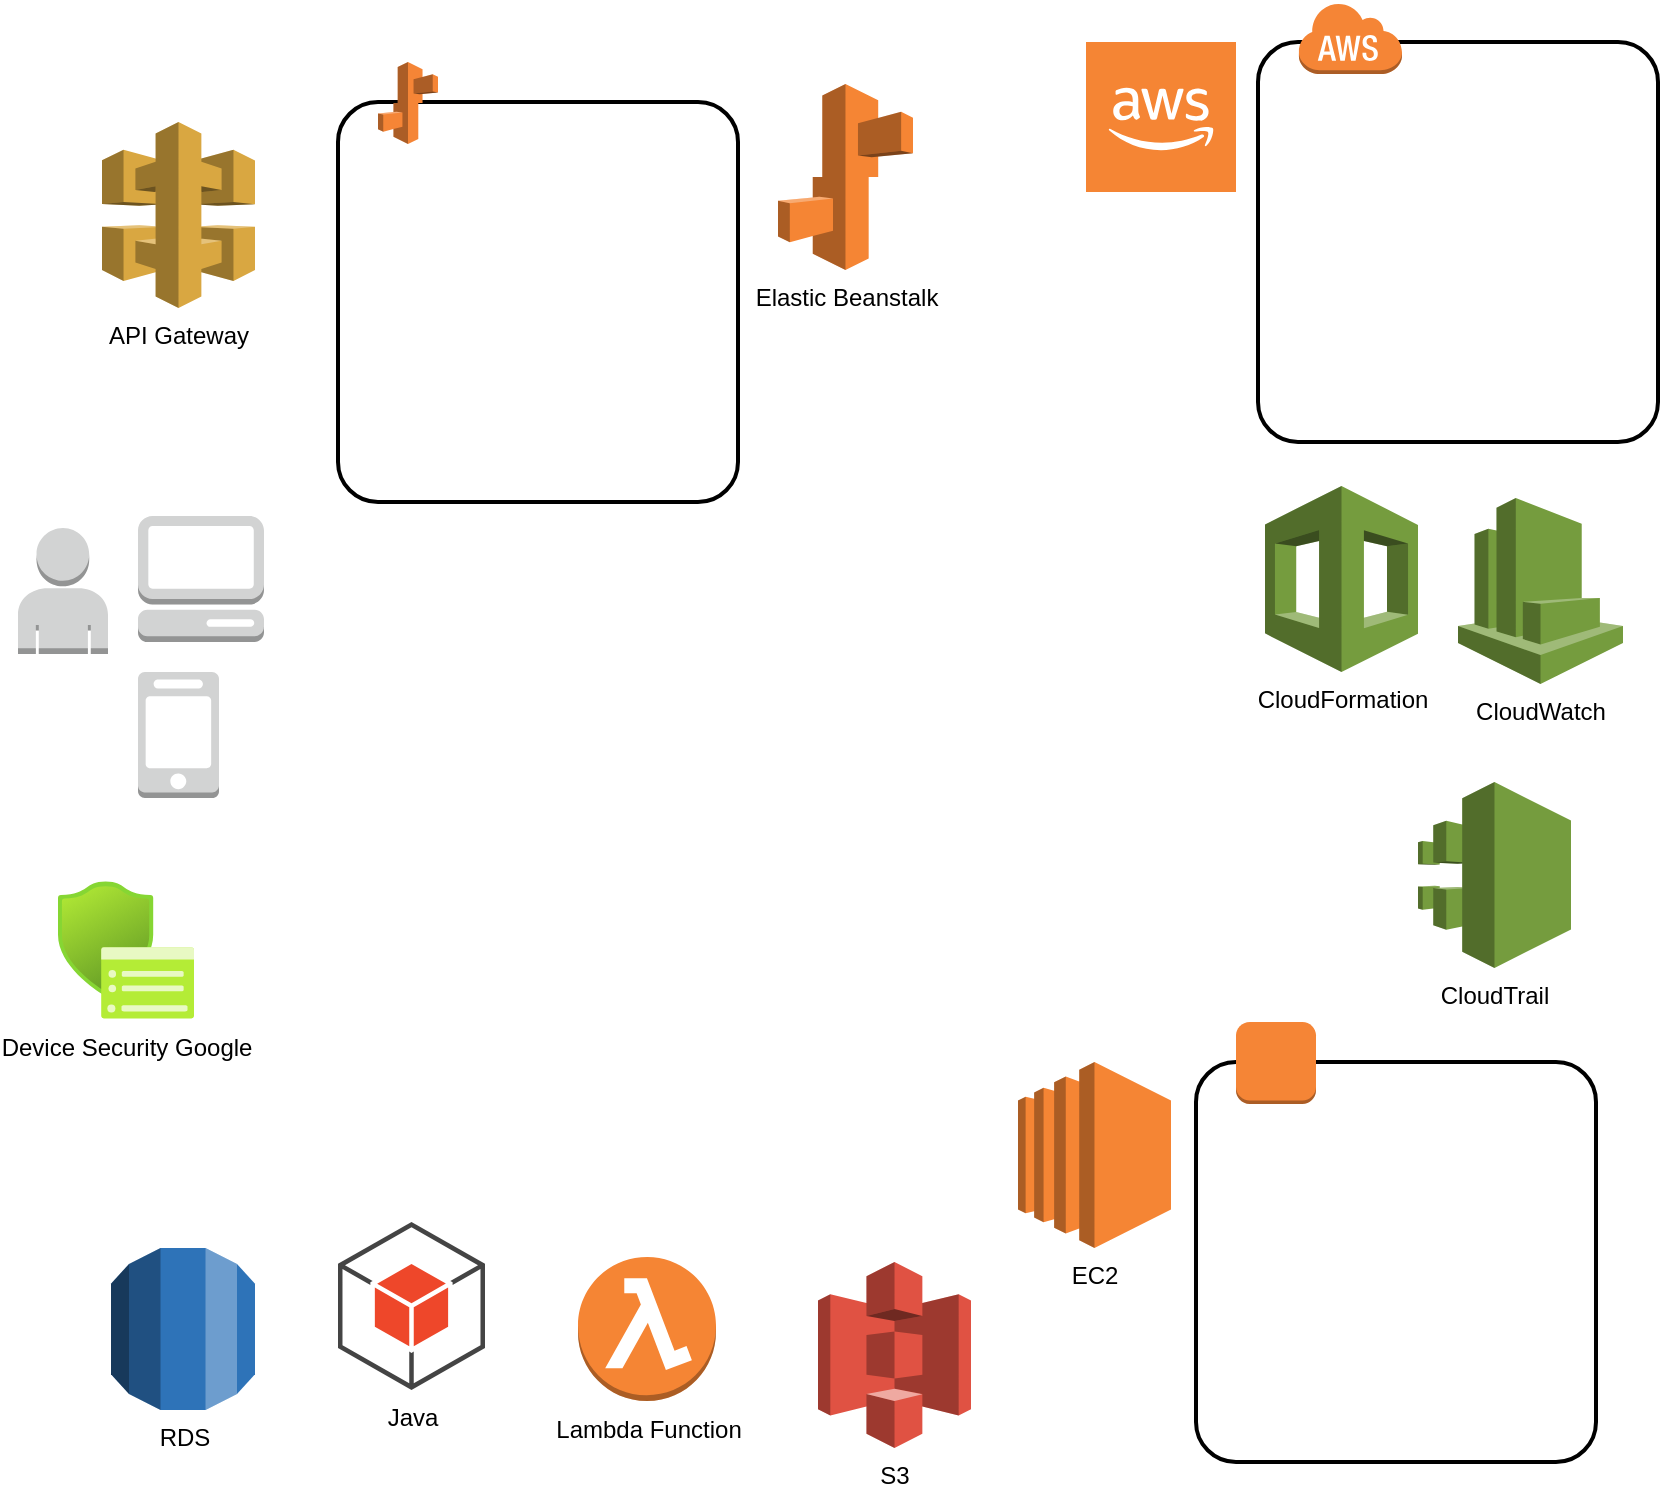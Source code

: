 <mxfile>
    <diagram id="7MBycEwTImdzIDAS4XAF" name="Page-1">
        <mxGraphModel dx="1873" dy="769" grid="1" gridSize="10" guides="1" tooltips="1" connect="1" arrows="1" fold="1" page="1" pageScale="1" pageWidth="827" pageHeight="1169" math="0" shadow="0">
            <root>
                <mxCell id="0"/>
                <mxCell id="1" parent="0"/>
                <mxCell id="2" value="API Gateway" style="outlineConnect=0;dashed=0;verticalLabelPosition=bottom;verticalAlign=top;align=center;html=1;shape=mxgraph.aws3.api_gateway;fillColor=#D9A741;gradientColor=none;" vertex="1" parent="1">
                    <mxGeometry x="42" y="60" width="76.5" height="93" as="geometry"/>
                </mxCell>
                <mxCell id="3" value="EC2" style="outlineConnect=0;dashed=0;verticalLabelPosition=bottom;verticalAlign=top;align=center;html=1;shape=mxgraph.aws3.ec2;fillColor=#F58534;gradientColor=none;" vertex="1" parent="1">
                    <mxGeometry x="500" y="530" width="76.5" height="93" as="geometry"/>
                </mxCell>
                <mxCell id="4" value="Elastic Beanstalk" style="outlineConnect=0;dashed=0;verticalLabelPosition=bottom;verticalAlign=top;align=center;html=1;shape=mxgraph.aws3.elastic_beanstalk;fillColor=#F58534;gradientColor=none;" vertex="1" parent="1">
                    <mxGeometry x="380" y="41" width="67.5" height="93" as="geometry"/>
                </mxCell>
                <mxCell id="6" value="Lambda Function" style="outlineConnect=0;dashed=0;verticalLabelPosition=bottom;verticalAlign=top;align=center;html=1;shape=mxgraph.aws3.lambda_function;fillColor=#F58534;gradientColor=none;" vertex="1" parent="1">
                    <mxGeometry x="280" y="627.5" width="69" height="72" as="geometry"/>
                </mxCell>
                <mxCell id="7" value="RDS" style="outlineConnect=0;dashed=0;verticalLabelPosition=bottom;verticalAlign=top;align=center;html=1;shape=mxgraph.aws3.rds;fillColor=#2E73B8;gradientColor=none;" vertex="1" parent="1">
                    <mxGeometry x="46.5" y="623" width="72" height="81" as="geometry"/>
                </mxCell>
                <mxCell id="8" value="" style="outlineConnect=0;dashed=0;verticalLabelPosition=bottom;verticalAlign=top;align=center;html=1;shape=mxgraph.aws3.cloud_2;fillColor=#F58534;gradientColor=none;" vertex="1" parent="1">
                    <mxGeometry x="534" y="20" width="75" height="75" as="geometry"/>
                </mxCell>
                <mxCell id="9" value="" style="outlineConnect=0;dashed=0;verticalLabelPosition=bottom;verticalAlign=top;align=center;html=1;shape=mxgraph.aws3.user;fillColor=#D2D3D3;gradientColor=none;" vertex="1" parent="1">
                    <mxGeometry y="263" width="45" height="63" as="geometry"/>
                </mxCell>
                <mxCell id="10" value="" style="outlineConnect=0;dashed=0;verticalLabelPosition=bottom;verticalAlign=top;align=center;html=1;shape=mxgraph.aws3.management_console;fillColor=#D2D3D3;gradientColor=none;" vertex="1" parent="1">
                    <mxGeometry x="60" y="257" width="63" height="63" as="geometry"/>
                </mxCell>
                <mxCell id="11" value="" style="outlineConnect=0;dashed=0;verticalLabelPosition=bottom;verticalAlign=top;align=center;html=1;shape=mxgraph.aws3.mobile_client;fillColor=#D2D3D3;gradientColor=none;" vertex="1" parent="1">
                    <mxGeometry x="60" y="335" width="40.5" height="63" as="geometry"/>
                </mxCell>
                <mxCell id="12" value="" style="rounded=1;arcSize=10;dashed=0;fillColor=none;gradientColor=none;strokeWidth=2;" vertex="1" parent="1">
                    <mxGeometry x="160" y="50" width="200" height="200" as="geometry"/>
                </mxCell>
                <mxCell id="13" value="" style="dashed=0;html=1;shape=mxgraph.aws3.elastic_beanstalk;fillColor=#F58536;gradientColor=none;dashed=0;" vertex="1" parent="1">
                    <mxGeometry x="180" y="30" width="30" height="41" as="geometry"/>
                </mxCell>
                <mxCell id="14" value="" style="rounded=1;arcSize=10;dashed=0;fillColor=none;gradientColor=none;strokeWidth=2;" vertex="1" parent="1">
                    <mxGeometry x="589" y="530" width="200" height="200" as="geometry"/>
                </mxCell>
                <mxCell id="15" value="" style="dashed=0;html=1;shape=mxgraph.aws3.instance;fillColor=#F58536;gradientColor=none;dashed=0;" vertex="1" parent="1">
                    <mxGeometry x="609" y="510" width="40" height="41" as="geometry"/>
                </mxCell>
                <mxCell id="16" value="" style="rounded=1;arcSize=10;dashed=0;fillColor=none;gradientColor=none;strokeWidth=2;" vertex="1" parent="1">
                    <mxGeometry x="620" y="20" width="200" height="200" as="geometry"/>
                </mxCell>
                <mxCell id="17" value="" style="dashed=0;html=1;shape=mxgraph.aws3.cloud;fillColor=#F58536;gradientColor=none;dashed=0;" vertex="1" parent="1">
                    <mxGeometry x="640" width="52" height="36" as="geometry"/>
                </mxCell>
                <mxCell id="18" value="CloudWatch" style="outlineConnect=0;dashed=0;verticalLabelPosition=bottom;verticalAlign=top;align=center;html=1;shape=mxgraph.aws3.cloudwatch;fillColor=#759C3E;gradientColor=none;" vertex="1" parent="1">
                    <mxGeometry x="720" y="248" width="82.5" height="93" as="geometry"/>
                </mxCell>
                <mxCell id="19" value="CloudTrail" style="outlineConnect=0;dashed=0;verticalLabelPosition=bottom;verticalAlign=top;align=center;html=1;shape=mxgraph.aws3.cloudtrail;fillColor=#759C3E;gradientColor=none;" vertex="1" parent="1">
                    <mxGeometry x="700" y="390" width="76.5" height="93" as="geometry"/>
                </mxCell>
                <mxCell id="20" value="CloudFormation" style="outlineConnect=0;dashed=0;verticalLabelPosition=bottom;verticalAlign=top;align=center;html=1;shape=mxgraph.aws3.cloudformation;fillColor=#759C3E;gradientColor=none;" vertex="1" parent="1">
                    <mxGeometry x="623.5" y="242" width="76.5" height="93" as="geometry"/>
                </mxCell>
                <mxCell id="21" value="Java" style="outlineConnect=0;dashed=0;verticalLabelPosition=bottom;verticalAlign=top;align=center;html=1;shape=mxgraph.aws3.android;fillColor=#EE472A;gradientColor=none;" vertex="1" parent="1">
                    <mxGeometry x="160" y="610" width="73.5" height="84" as="geometry"/>
                </mxCell>
                <mxCell id="22" value="S3" style="outlineConnect=0;dashed=0;verticalLabelPosition=bottom;verticalAlign=top;align=center;html=1;shape=mxgraph.aws3.s3;fillColor=#E05243;gradientColor=none;" vertex="1" parent="1">
                    <mxGeometry x="400" y="630" width="76.5" height="93" as="geometry"/>
                </mxCell>
                <mxCell id="23" value="Device Security Google" style="aspect=fixed;html=1;points=[];align=center;image;fontSize=12;image=img/lib/azure2/intune/Device_Security_Google.svg;" vertex="1" parent="1">
                    <mxGeometry x="20" y="439.5" width="68" height="69" as="geometry"/>
                </mxCell>
            </root>
        </mxGraphModel>
    </diagram>
</mxfile>